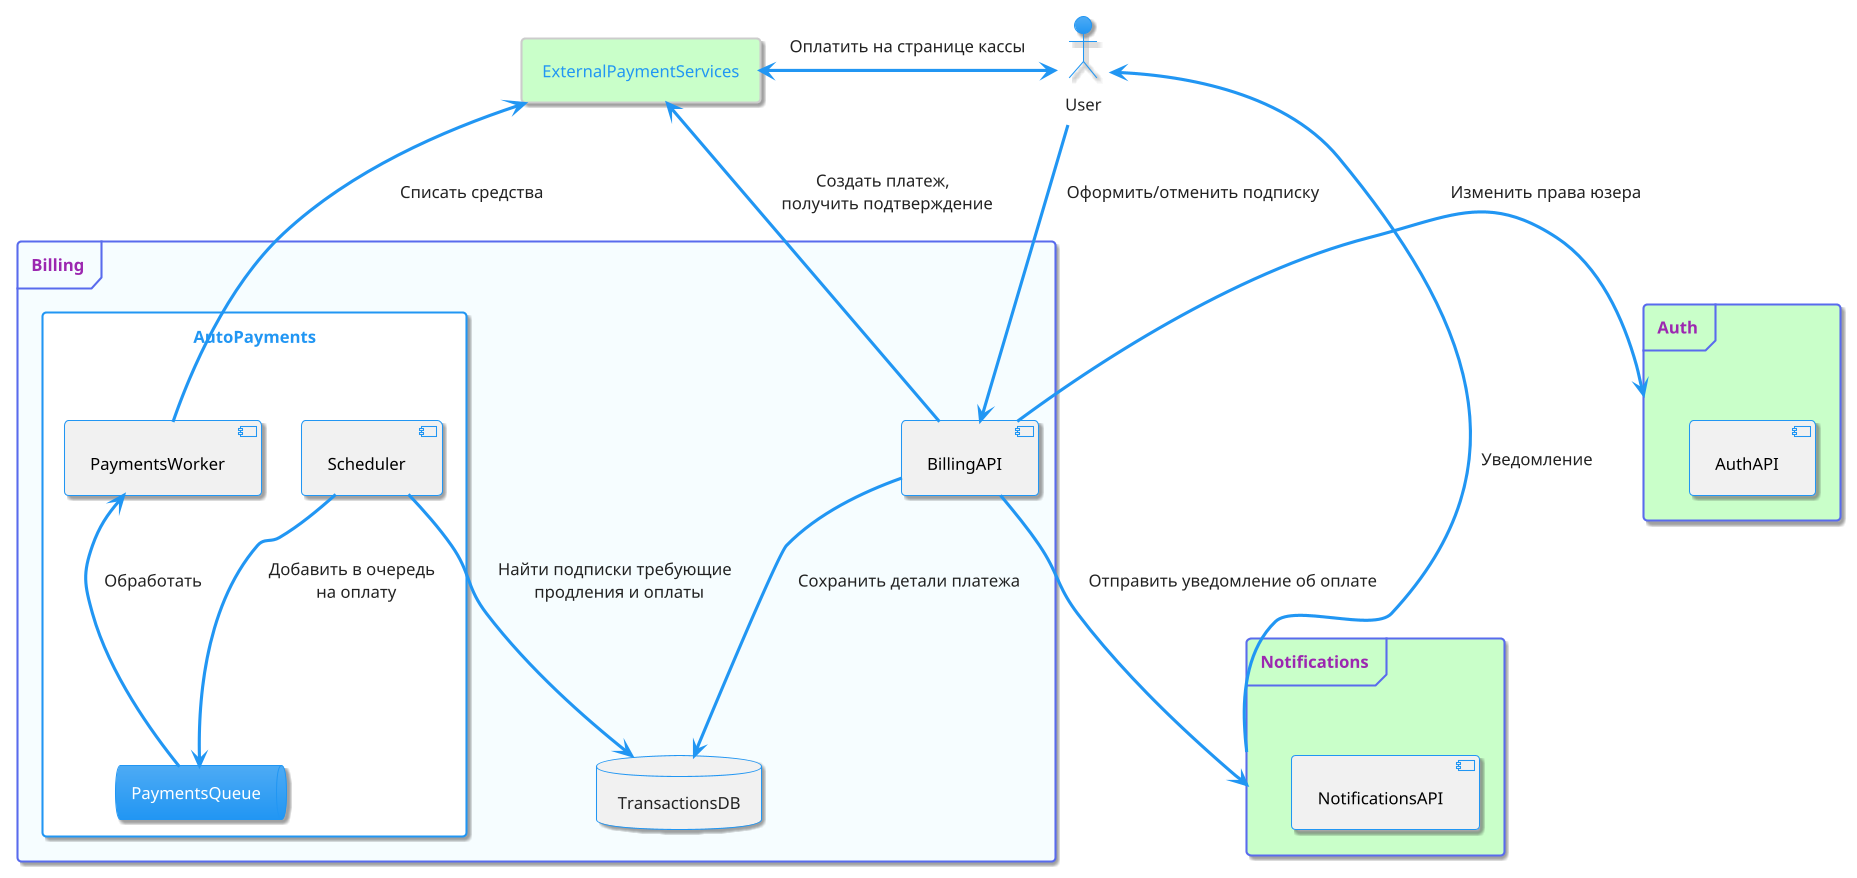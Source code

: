@startuml
!theme materia

skinparam default {
    FontName Arial
    FontSize 16
}

skinparam component {
    Style uml2
    BackgroundColor #f1f1f1
    FontColor #000
}

skinparam note {
    BackgroundColor  #fff8a2
    FontColor #000
}

skinparam database {
    BackgroundColor #f1f1f1
}

skinparam FrameBorderColor #596bed
skinparam FrameBackgroundColor #f6fdff

actor User

rectangle ExternalPaymentServices #TECHNOLOGY

frame Auth #TECHNOLOGY {
    component AuthAPI
}

frame Notifications #TECHNOLOGY {
    component NotificationsAPI
}


frame Billing {
    component BillingAPI

    rectangle AutoPayments {
        component PaymentsWorker
        component Scheduler
        queue PaymentsQueue
    }
    
    database TransactionsDB
}


User -down----> BillingAPI: Оформить/отменить подписку

BillingAPI -> ExternalPaymentServices: Создать платеж, \n получить подтверждение

ExternalPaymentServices <-> User: Оплатить на странице кассы

BillingAPI -down-> TransactionsDB: Сохранить детали платежа

BillingAPI -> Auth: Изменить права юзера

BillingAPI -down-> Notifications: Отправить уведомление об оплате

Notifications -up-> User: Уведомление

Scheduler -down-> TransactionsDB: Найти подписки требующие \n продления и оплаты

Scheduler -down-> PaymentsQueue: Добавить в очередь \n на оплату

PaymentsQueue -up-> PaymentsWorker: Обработать

PaymentsWorker -up-> ExternalPaymentServices: Списать средства



@enduml